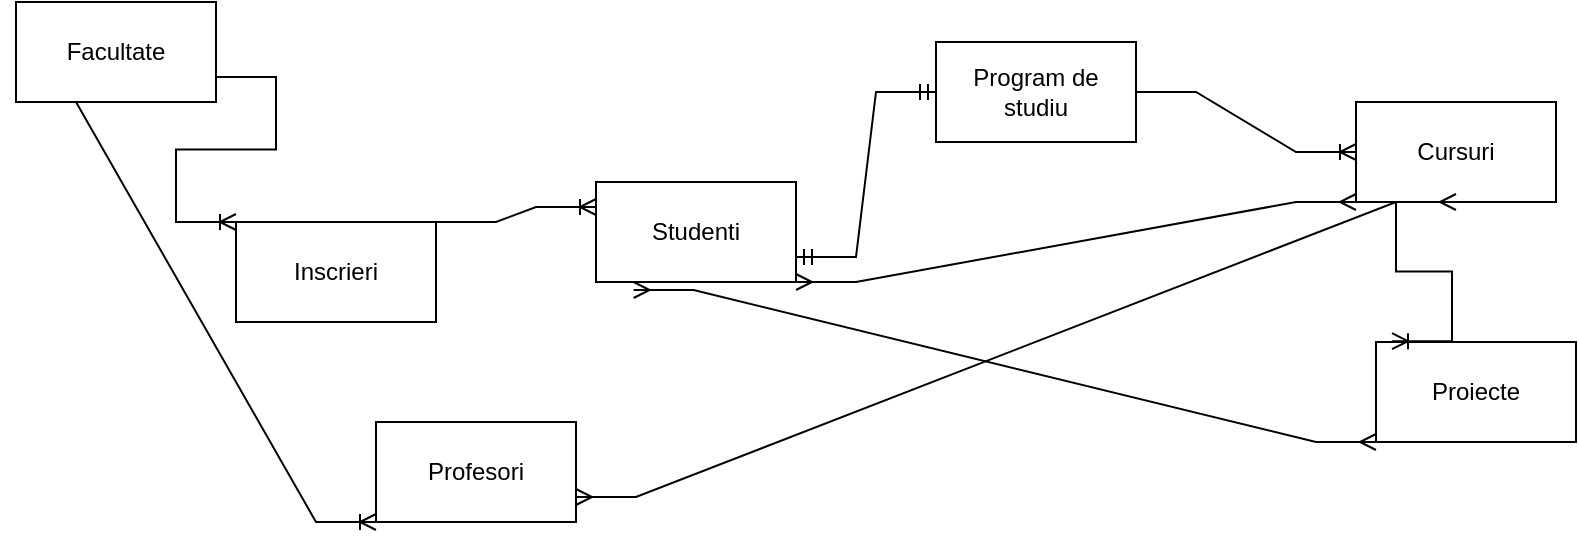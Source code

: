 <mxfile version="22.1.4" type="github">
  <diagram name="Page-1" id="UR3gIBaTmTe-fLs0_Ozs">
    <mxGraphModel dx="1009" dy="550" grid="1" gridSize="10" guides="1" tooltips="1" connect="1" arrows="1" fold="1" page="1" pageScale="1" pageWidth="850" pageHeight="1100" math="0" shadow="0">
      <root>
        <mxCell id="0" />
        <mxCell id="1" parent="0" />
        <mxCell id="j1vVj3xoTG111MRxdoWl-1" value="Studenti" style="rounded=0;whiteSpace=wrap;html=1;" vertex="1" parent="1">
          <mxGeometry x="300" y="120" width="100" height="50" as="geometry" />
        </mxCell>
        <mxCell id="j1vVj3xoTG111MRxdoWl-3" value="Program de studiu" style="rounded=0;whiteSpace=wrap;html=1;" vertex="1" parent="1">
          <mxGeometry x="470" y="50" width="100" height="50" as="geometry" />
        </mxCell>
        <mxCell id="j1vVj3xoTG111MRxdoWl-4" value="" style="edgeStyle=entityRelationEdgeStyle;fontSize=12;html=1;endArrow=ERmandOne;startArrow=ERmandOne;rounded=0;entryX=0;entryY=0.5;entryDx=0;entryDy=0;exitX=1;exitY=0.75;exitDx=0;exitDy=0;" edge="1" parent="1" source="j1vVj3xoTG111MRxdoWl-1" target="j1vVj3xoTG111MRxdoWl-3">
          <mxGeometry width="100" height="100" relative="1" as="geometry">
            <mxPoint x="370" y="340" as="sourcePoint" />
            <mxPoint x="470" y="240" as="targetPoint" />
            <Array as="points">
              <mxPoint x="230" y="110" />
              <mxPoint x="280" y="190" />
            </Array>
          </mxGeometry>
        </mxCell>
        <mxCell id="j1vVj3xoTG111MRxdoWl-5" value="Inscrieri" style="rounded=0;whiteSpace=wrap;html=1;" vertex="1" parent="1">
          <mxGeometry x="120" y="140" width="100" height="50" as="geometry" />
        </mxCell>
        <mxCell id="j1vVj3xoTG111MRxdoWl-6" value="" style="edgeStyle=entityRelationEdgeStyle;fontSize=12;html=1;endArrow=ERoneToMany;rounded=0;exitX=1;exitY=0;exitDx=0;exitDy=0;entryX=0;entryY=0.25;entryDx=0;entryDy=0;" edge="1" parent="1" source="j1vVj3xoTG111MRxdoWl-5" target="j1vVj3xoTG111MRxdoWl-1">
          <mxGeometry width="100" height="100" relative="1" as="geometry">
            <mxPoint x="370" y="340" as="sourcePoint" />
            <mxPoint x="470" y="240" as="targetPoint" />
          </mxGeometry>
        </mxCell>
        <mxCell id="j1vVj3xoTG111MRxdoWl-7" value="Cursuri" style="rounded=0;whiteSpace=wrap;html=1;" vertex="1" parent="1">
          <mxGeometry x="680" y="80" width="100" height="50" as="geometry" />
        </mxCell>
        <mxCell id="j1vVj3xoTG111MRxdoWl-8" value="" style="edgeStyle=entityRelationEdgeStyle;fontSize=12;html=1;endArrow=ERoneToMany;rounded=0;entryX=0;entryY=0.5;entryDx=0;entryDy=0;exitX=1;exitY=0.5;exitDx=0;exitDy=0;" edge="1" parent="1" source="j1vVj3xoTG111MRxdoWl-3" target="j1vVj3xoTG111MRxdoWl-7">
          <mxGeometry width="100" height="100" relative="1" as="geometry">
            <mxPoint x="370" y="340" as="sourcePoint" />
            <mxPoint x="470" y="240" as="targetPoint" />
          </mxGeometry>
        </mxCell>
        <mxCell id="j1vVj3xoTG111MRxdoWl-12" value="" style="edgeStyle=entityRelationEdgeStyle;fontSize=12;html=1;endArrow=ERmany;startArrow=ERmany;rounded=0;entryX=0;entryY=1;entryDx=0;entryDy=0;exitX=1;exitY=1;exitDx=0;exitDy=0;" edge="1" parent="1" source="j1vVj3xoTG111MRxdoWl-1" target="j1vVj3xoTG111MRxdoWl-7">
          <mxGeometry width="100" height="100" relative="1" as="geometry">
            <mxPoint x="370" y="340" as="sourcePoint" />
            <mxPoint x="470" y="240" as="targetPoint" />
          </mxGeometry>
        </mxCell>
        <mxCell id="j1vVj3xoTG111MRxdoWl-14" value="Facultate" style="rounded=0;whiteSpace=wrap;html=1;" vertex="1" parent="1">
          <mxGeometry x="10" y="30" width="100" height="50" as="geometry" />
        </mxCell>
        <mxCell id="j1vVj3xoTG111MRxdoWl-15" value="" style="edgeStyle=entityRelationEdgeStyle;fontSize=12;html=1;endArrow=ERoneToMany;rounded=0;exitX=1;exitY=0.75;exitDx=0;exitDy=0;entryX=0;entryY=0;entryDx=0;entryDy=0;" edge="1" parent="1" source="j1vVj3xoTG111MRxdoWl-14" target="j1vVj3xoTG111MRxdoWl-5">
          <mxGeometry width="100" height="100" relative="1" as="geometry">
            <mxPoint x="370" y="340" as="sourcePoint" />
            <mxPoint x="470" y="240" as="targetPoint" />
          </mxGeometry>
        </mxCell>
        <mxCell id="j1vVj3xoTG111MRxdoWl-16" value="Proiecte" style="rounded=0;whiteSpace=wrap;html=1;" vertex="1" parent="1">
          <mxGeometry x="690" y="200" width="100" height="50" as="geometry" />
        </mxCell>
        <mxCell id="j1vVj3xoTG111MRxdoWl-19" value="" style="edgeStyle=entityRelationEdgeStyle;fontSize=12;html=1;endArrow=ERoneToMany;rounded=0;entryX=0.08;entryY=-0.008;entryDx=0;entryDy=0;entryPerimeter=0;exitX=0.5;exitY=1;exitDx=0;exitDy=0;" edge="1" parent="1" source="j1vVj3xoTG111MRxdoWl-7" target="j1vVj3xoTG111MRxdoWl-16">
          <mxGeometry width="100" height="100" relative="1" as="geometry">
            <mxPoint x="370" y="340" as="sourcePoint" />
            <mxPoint x="470" y="240" as="targetPoint" />
          </mxGeometry>
        </mxCell>
        <mxCell id="j1vVj3xoTG111MRxdoWl-20" value="" style="edgeStyle=entityRelationEdgeStyle;fontSize=12;html=1;endArrow=ERmany;startArrow=ERmany;rounded=0;entryX=0;entryY=1;entryDx=0;entryDy=0;exitX=0.188;exitY=1.08;exitDx=0;exitDy=0;exitPerimeter=0;" edge="1" parent="1" source="j1vVj3xoTG111MRxdoWl-1" target="j1vVj3xoTG111MRxdoWl-16">
          <mxGeometry width="100" height="100" relative="1" as="geometry">
            <mxPoint x="370" y="340" as="sourcePoint" />
            <mxPoint x="470" y="240" as="targetPoint" />
          </mxGeometry>
        </mxCell>
        <mxCell id="j1vVj3xoTG111MRxdoWl-21" value="Profesori" style="rounded=0;whiteSpace=wrap;html=1;" vertex="1" parent="1">
          <mxGeometry x="190" y="240" width="100" height="50" as="geometry" />
        </mxCell>
        <mxCell id="j1vVj3xoTG111MRxdoWl-22" value="" style="edgeStyle=entityRelationEdgeStyle;fontSize=12;html=1;endArrow=ERoneToMany;rounded=0;exitX=0;exitY=1;exitDx=0;exitDy=0;entryX=0;entryY=1;entryDx=0;entryDy=0;" edge="1" parent="1" source="j1vVj3xoTG111MRxdoWl-14" target="j1vVj3xoTG111MRxdoWl-21">
          <mxGeometry width="100" height="100" relative="1" as="geometry">
            <mxPoint x="370" y="340" as="sourcePoint" />
            <mxPoint x="470" y="240" as="targetPoint" />
            <Array as="points">
              <mxPoint x="210" y="290" />
            </Array>
          </mxGeometry>
        </mxCell>
        <mxCell id="j1vVj3xoTG111MRxdoWl-25" value="" style="edgeStyle=entityRelationEdgeStyle;fontSize=12;html=1;endArrow=ERmany;startArrow=ERmany;rounded=0;entryX=0.5;entryY=1;entryDx=0;entryDy=0;exitX=1;exitY=0.75;exitDx=0;exitDy=0;" edge="1" parent="1" source="j1vVj3xoTG111MRxdoWl-21" target="j1vVj3xoTG111MRxdoWl-7">
          <mxGeometry width="100" height="100" relative="1" as="geometry">
            <mxPoint x="370" y="340" as="sourcePoint" />
            <mxPoint x="470" y="240" as="targetPoint" />
          </mxGeometry>
        </mxCell>
      </root>
    </mxGraphModel>
  </diagram>
</mxfile>

